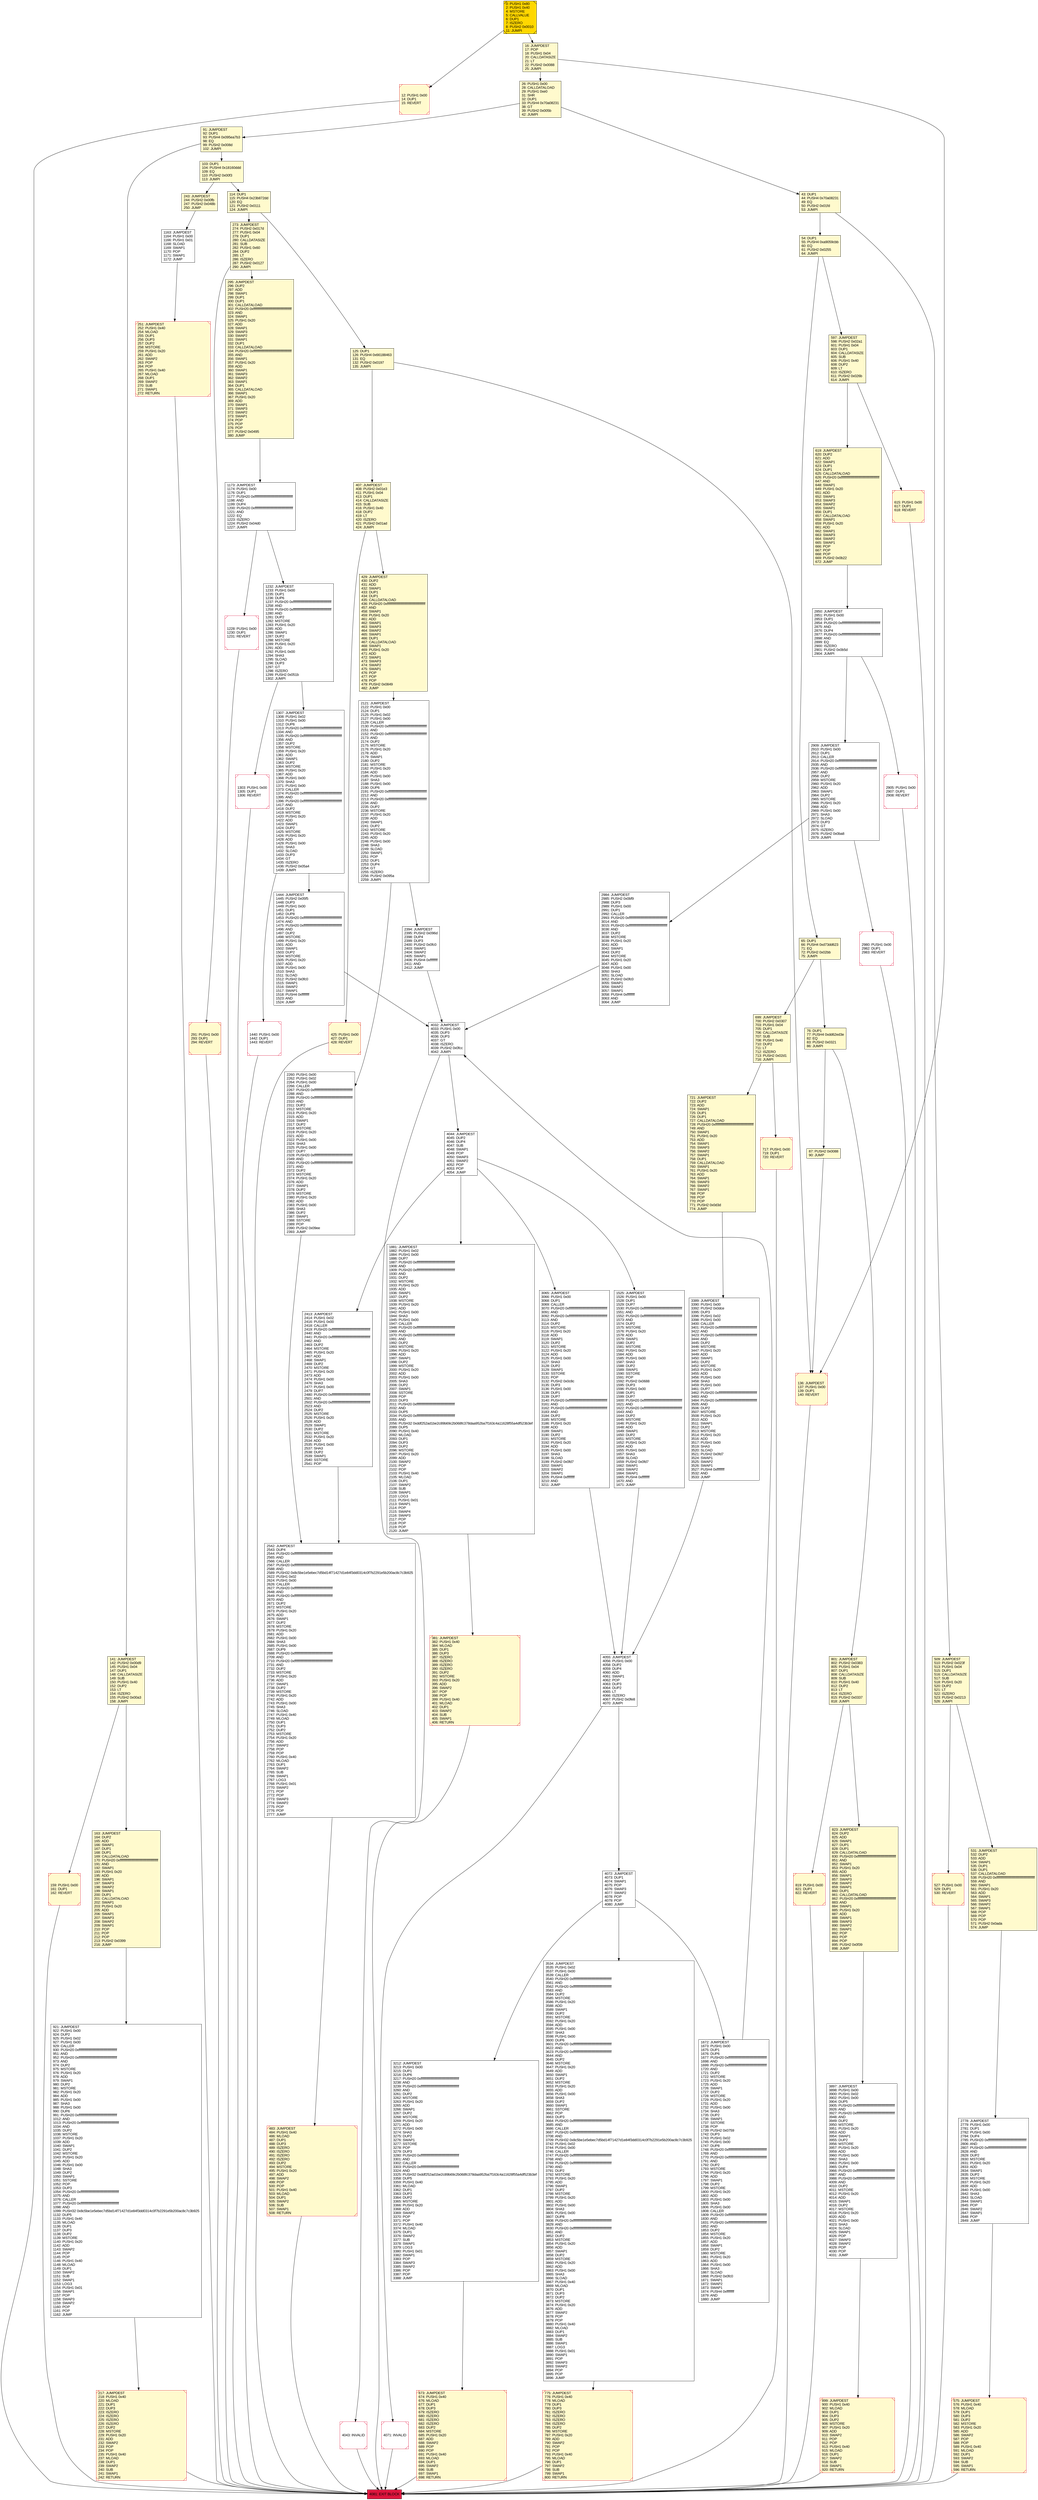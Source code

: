digraph G {
bgcolor=transparent rankdir=UD;
node [shape=box style=filled color=black fillcolor=white fontname=arial fontcolor=black];
2542 [label="2542: JUMPDEST\l2543: DUP4\l2544: PUSH20 0xffffffffffffffffffffffffffffffffffffffff\l2565: AND\l2566: CALLER\l2567: PUSH20 0xffffffffffffffffffffffffffffffffffffffff\l2588: AND\l2589: PUSH32 0x8c5be1e5ebec7d5bd14f71427d1e84f3dd0314c0f7b2291e5b200ac8c7c3b925\l2622: PUSH1 0x02\l2624: PUSH1 0x00\l2626: CALLER\l2627: PUSH20 0xffffffffffffffffffffffffffffffffffffffff\l2648: AND\l2649: PUSH20 0xffffffffffffffffffffffffffffffffffffffff\l2670: AND\l2671: DUP2\l2672: MSTORE\l2673: PUSH1 0x20\l2675: ADD\l2676: SWAP1\l2677: DUP2\l2678: MSTORE\l2679: PUSH1 0x20\l2681: ADD\l2682: PUSH1 0x00\l2684: SHA3\l2685: PUSH1 0x00\l2687: DUP9\l2688: PUSH20 0xffffffffffffffffffffffffffffffffffffffff\l2709: AND\l2710: PUSH20 0xffffffffffffffffffffffffffffffffffffffff\l2731: AND\l2732: DUP2\l2733: MSTORE\l2734: PUSH1 0x20\l2736: ADD\l2737: SWAP1\l2738: DUP2\l2739: MSTORE\l2740: PUSH1 0x20\l2742: ADD\l2743: PUSH1 0x00\l2745: SHA3\l2746: SLOAD\l2747: PUSH1 0x40\l2749: MLOAD\l2750: DUP1\l2751: DUP3\l2752: DUP2\l2753: MSTORE\l2754: PUSH1 0x20\l2756: ADD\l2757: SWAP2\l2758: POP\l2759: POP\l2760: PUSH1 0x40\l2762: MLOAD\l2763: DUP1\l2764: SWAP2\l2765: SUB\l2766: SWAP1\l2767: LOG3\l2768: PUSH1 0x01\l2770: SWAP2\l2771: POP\l2772: POP\l2773: SWAP3\l2774: SWAP2\l2775: POP\l2776: POP\l2777: JUMP\l" ];
1440 [label="1440: PUSH1 0x00\l1442: DUP1\l1443: REVERT\l" shape=Msquare color=crimson ];
1444 [label="1444: JUMPDEST\l1445: PUSH2 0x05f5\l1448: DUP3\l1449: PUSH1 0x00\l1451: DUP1\l1452: DUP8\l1453: PUSH20 0xffffffffffffffffffffffffffffffffffffffff\l1474: AND\l1475: PUSH20 0xffffffffffffffffffffffffffffffffffffffff\l1496: AND\l1497: DUP2\l1498: MSTORE\l1499: PUSH1 0x20\l1501: ADD\l1502: SWAP1\l1503: DUP2\l1504: MSTORE\l1505: PUSH1 0x20\l1507: ADD\l1508: PUSH1 0x00\l1510: SHA3\l1511: SLOAD\l1512: PUSH2 0x0fc0\l1515: SWAP1\l1516: SWAP2\l1517: SWAP1\l1518: PUSH4 0xffffffff\l1523: AND\l1524: JUMP\l" ];
291 [label="291: PUSH1 0x00\l293: DUP1\l294: REVERT\l" fillcolor=lemonchiffon shape=Msquare color=crimson ];
2980 [label="2980: PUSH1 0x00\l2982: DUP1\l2983: REVERT\l" shape=Msquare color=crimson ];
65 [label="65: DUP1\l66: PUSH4 0xd73dd623\l71: EQ\l72: PUSH2 0x02bb\l75: JUMPI\l" fillcolor=lemonchiffon ];
425 [label="425: PUSH1 0x00\l427: DUP1\l428: REVERT\l" fillcolor=lemonchiffon shape=Msquare color=crimson ];
1173 [label="1173: JUMPDEST\l1174: PUSH1 0x00\l1176: DUP1\l1177: PUSH20 0xffffffffffffffffffffffffffffffffffffffff\l1198: AND\l1199: DUP4\l1200: PUSH20 0xffffffffffffffffffffffffffffffffffffffff\l1221: AND\l1222: EQ\l1223: ISZERO\l1224: PUSH2 0x04d0\l1227: JUMPI\l" ];
575 [label="575: JUMPDEST\l576: PUSH1 0x40\l578: MLOAD\l579: DUP1\l580: DUP3\l581: DUP2\l582: MSTORE\l583: PUSH1 0x20\l585: ADD\l586: SWAP2\l587: POP\l588: POP\l589: PUSH1 0x40\l591: MLOAD\l592: DUP1\l593: SWAP2\l594: SUB\l595: SWAP1\l596: RETURN\l" fillcolor=lemonchiffon shape=Msquare color=crimson ];
136 [label="136: JUMPDEST\l137: PUSH1 0x00\l139: DUP1\l140: REVERT\l" fillcolor=lemonchiffon shape=Msquare color=crimson ];
819 [label="819: PUSH1 0x00\l821: DUP1\l822: REVERT\l" fillcolor=lemonchiffon shape=Msquare color=crimson ];
2260 [label="2260: PUSH1 0x00\l2262: PUSH1 0x02\l2264: PUSH1 0x00\l2266: CALLER\l2267: PUSH20 0xffffffffffffffffffffffffffffffffffffffff\l2288: AND\l2289: PUSH20 0xffffffffffffffffffffffffffffffffffffffff\l2310: AND\l2311: DUP2\l2312: MSTORE\l2313: PUSH1 0x20\l2315: ADD\l2316: SWAP1\l2317: DUP2\l2318: MSTORE\l2319: PUSH1 0x20\l2321: ADD\l2322: PUSH1 0x00\l2324: SHA3\l2325: PUSH1 0x00\l2327: DUP7\l2328: PUSH20 0xffffffffffffffffffffffffffffffffffffffff\l2349: AND\l2350: PUSH20 0xffffffffffffffffffffffffffffffffffffffff\l2371: AND\l2372: DUP2\l2373: MSTORE\l2374: PUSH1 0x20\l2376: ADD\l2377: SWAP1\l2378: DUP2\l2379: MSTORE\l2380: PUSH1 0x20\l2382: ADD\l2383: PUSH1 0x00\l2385: SHA3\l2386: DUP2\l2387: SWAP1\l2388: SSTORE\l2389: POP\l2390: PUSH2 0x09ee\l2393: JUMP\l" ];
163 [label="163: JUMPDEST\l164: DUP2\l165: ADD\l166: SWAP1\l167: DUP1\l168: DUP1\l169: CALLDATALOAD\l170: PUSH20 0xffffffffffffffffffffffffffffffffffffffff\l191: AND\l192: SWAP1\l193: PUSH1 0x20\l195: ADD\l196: SWAP1\l197: SWAP3\l198: SWAP2\l199: SWAP1\l200: DUP1\l201: CALLDATALOAD\l202: SWAP1\l203: PUSH1 0x20\l205: ADD\l206: SWAP1\l207: SWAP3\l208: SWAP2\l209: SWAP1\l210: POP\l211: POP\l212: POP\l213: PUSH2 0x0399\l216: JUMP\l" fillcolor=lemonchiffon ];
2909 [label="2909: JUMPDEST\l2910: PUSH1 0x00\l2912: DUP1\l2913: CALLER\l2914: PUSH20 0xffffffffffffffffffffffffffffffffffffffff\l2935: AND\l2936: PUSH20 0xffffffffffffffffffffffffffffffffffffffff\l2957: AND\l2958: DUP2\l2959: MSTORE\l2960: PUSH1 0x20\l2962: ADD\l2963: SWAP1\l2964: DUP2\l2965: MSTORE\l2966: PUSH1 0x20\l2968: ADD\l2969: PUSH1 0x00\l2971: SHA3\l2972: SLOAD\l2973: DUP3\l2974: GT\l2975: ISZERO\l2976: PUSH2 0x0ba8\l2979: JUMPI\l" ];
3065 [label="3065: JUMPDEST\l3066: PUSH1 0x00\l3068: DUP1\l3069: CALLER\l3070: PUSH20 0xffffffffffffffffffffffffffffffffffffffff\l3091: AND\l3092: PUSH20 0xffffffffffffffffffffffffffffffffffffffff\l3113: AND\l3114: DUP2\l3115: MSTORE\l3116: PUSH1 0x20\l3118: ADD\l3119: SWAP1\l3120: DUP2\l3121: MSTORE\l3122: PUSH1 0x20\l3124: ADD\l3125: PUSH1 0x00\l3127: SHA3\l3128: DUP2\l3129: SWAP1\l3130: SSTORE\l3131: POP\l3132: PUSH2 0x0c8c\l3135: DUP3\l3136: PUSH1 0x00\l3138: DUP1\l3139: DUP7\l3140: PUSH20 0xffffffffffffffffffffffffffffffffffffffff\l3161: AND\l3162: PUSH20 0xffffffffffffffffffffffffffffffffffffffff\l3183: AND\l3184: DUP2\l3185: MSTORE\l3186: PUSH1 0x20\l3188: ADD\l3189: SWAP1\l3190: DUP2\l3191: MSTORE\l3192: PUSH1 0x20\l3194: ADD\l3195: PUSH1 0x00\l3197: SHA3\l3198: SLOAD\l3199: PUSH2 0x0fd7\l3202: SWAP1\l3203: SWAP2\l3204: SWAP1\l3205: PUSH4 0xffffffff\l3210: AND\l3211: JUMP\l" ];
243 [label="243: JUMPDEST\l244: PUSH2 0x00fb\l247: PUSH2 0x048b\l250: JUMP\l" fillcolor=lemonchiffon ];
0 [label="0: PUSH1 0x80\l2: PUSH1 0x40\l4: MSTORE\l5: CALLVALUE\l6: DUP1\l7: ISZERO\l8: PUSH2 0x0010\l11: JUMPI\l" fillcolor=lemonchiffon shape=Msquare fillcolor=gold ];
4032 [label="4032: JUMPDEST\l4033: PUSH1 0x00\l4035: DUP3\l4036: DUP3\l4037: GT\l4038: ISZERO\l4039: PUSH2 0x0fcc\l4042: JUMPI\l" ];
429 [label="429: JUMPDEST\l430: DUP2\l431: ADD\l432: SWAP1\l433: DUP1\l434: DUP1\l435: CALLDATALOAD\l436: PUSH20 0xffffffffffffffffffffffffffffffffffffffff\l457: AND\l458: SWAP1\l459: PUSH1 0x20\l461: ADD\l462: SWAP1\l463: SWAP3\l464: SWAP2\l465: SWAP1\l466: DUP1\l467: CALLDATALOAD\l468: SWAP1\l469: PUSH1 0x20\l471: ADD\l472: SWAP1\l473: SWAP3\l474: SWAP2\l475: SWAP1\l476: POP\l477: POP\l478: POP\l479: PUSH2 0x0849\l482: JUMP\l" fillcolor=lemonchiffon ];
673 [label="673: JUMPDEST\l674: PUSH1 0x40\l676: MLOAD\l677: DUP1\l678: DUP3\l679: ISZERO\l680: ISZERO\l681: ISZERO\l682: ISZERO\l683: DUP2\l684: MSTORE\l685: PUSH1 0x20\l687: ADD\l688: SWAP2\l689: POP\l690: POP\l691: PUSH1 0x40\l693: MLOAD\l694: DUP1\l695: SWAP2\l696: SUB\l697: SWAP1\l698: RETURN\l" fillcolor=lemonchiffon shape=Msquare color=crimson ];
2850 [label="2850: JUMPDEST\l2851: PUSH1 0x00\l2853: DUP1\l2854: PUSH20 0xffffffffffffffffffffffffffffffffffffffff\l2875: AND\l2876: DUP4\l2877: PUSH20 0xffffffffffffffffffffffffffffffffffffffff\l2898: AND\l2899: EQ\l2900: ISZERO\l2901: PUSH2 0x0b5d\l2904: JUMPI\l" ];
1163 [label="1163: JUMPDEST\l1164: PUSH1 0x00\l1166: PUSH1 0x01\l1168: SLOAD\l1169: SWAP1\l1170: POP\l1171: SWAP1\l1172: JUMP\l" ];
295 [label="295: JUMPDEST\l296: DUP2\l297: ADD\l298: SWAP1\l299: DUP1\l300: DUP1\l301: CALLDATALOAD\l302: PUSH20 0xffffffffffffffffffffffffffffffffffffffff\l323: AND\l324: SWAP1\l325: PUSH1 0x20\l327: ADD\l328: SWAP1\l329: SWAP3\l330: SWAP2\l331: SWAP1\l332: DUP1\l333: CALLDATALOAD\l334: PUSH20 0xffffffffffffffffffffffffffffffffffffffff\l355: AND\l356: SWAP1\l357: PUSH1 0x20\l359: ADD\l360: SWAP1\l361: SWAP3\l362: SWAP2\l363: SWAP1\l364: DUP1\l365: CALLDATALOAD\l366: SWAP1\l367: PUSH1 0x20\l369: ADD\l370: SWAP1\l371: SWAP3\l372: SWAP2\l373: SWAP1\l374: POP\l375: POP\l376: POP\l377: PUSH2 0x0495\l380: JUMP\l" fillcolor=lemonchiffon ];
3897 [label="3897: JUMPDEST\l3898: PUSH1 0x00\l3900: PUSH1 0x02\l3902: PUSH1 0x00\l3904: DUP5\l3905: PUSH20 0xffffffffffffffffffffffffffffffffffffffff\l3926: AND\l3927: PUSH20 0xffffffffffffffffffffffffffffffffffffffff\l3948: AND\l3949: DUP2\l3950: MSTORE\l3951: PUSH1 0x20\l3953: ADD\l3954: SWAP1\l3955: DUP2\l3956: MSTORE\l3957: PUSH1 0x20\l3959: ADD\l3960: PUSH1 0x00\l3962: SHA3\l3963: PUSH1 0x00\l3965: DUP4\l3966: PUSH20 0xffffffffffffffffffffffffffffffffffffffff\l3987: AND\l3988: PUSH20 0xffffffffffffffffffffffffffffffffffffffff\l4009: AND\l4010: DUP2\l4011: MSTORE\l4012: PUSH1 0x20\l4014: ADD\l4015: SWAP1\l4016: DUP2\l4017: MSTORE\l4018: PUSH1 0x20\l4020: ADD\l4021: PUSH1 0x00\l4023: SHA3\l4024: SLOAD\l4025: SWAP1\l4026: POP\l4027: SWAP3\l4028: SWAP2\l4029: POP\l4030: POP\l4031: JUMP\l" ];
3534 [label="3534: JUMPDEST\l3535: PUSH1 0x02\l3537: PUSH1 0x00\l3539: CALLER\l3540: PUSH20 0xffffffffffffffffffffffffffffffffffffffff\l3561: AND\l3562: PUSH20 0xffffffffffffffffffffffffffffffffffffffff\l3583: AND\l3584: DUP2\l3585: MSTORE\l3586: PUSH1 0x20\l3588: ADD\l3589: SWAP1\l3590: DUP2\l3591: MSTORE\l3592: PUSH1 0x20\l3594: ADD\l3595: PUSH1 0x00\l3597: SHA3\l3598: PUSH1 0x00\l3600: DUP6\l3601: PUSH20 0xffffffffffffffffffffffffffffffffffffffff\l3622: AND\l3623: PUSH20 0xffffffffffffffffffffffffffffffffffffffff\l3644: AND\l3645: DUP2\l3646: MSTORE\l3647: PUSH1 0x20\l3649: ADD\l3650: SWAP1\l3651: DUP2\l3652: MSTORE\l3653: PUSH1 0x20\l3655: ADD\l3656: PUSH1 0x00\l3658: SHA3\l3659: DUP2\l3660: SWAP1\l3661: SSTORE\l3662: POP\l3663: DUP3\l3664: PUSH20 0xffffffffffffffffffffffffffffffffffffffff\l3685: AND\l3686: CALLER\l3687: PUSH20 0xffffffffffffffffffffffffffffffffffffffff\l3708: AND\l3709: PUSH32 0x8c5be1e5ebec7d5bd14f71427d1e84f3dd0314c0f7b2291e5b200ac8c7c3b925\l3742: PUSH1 0x02\l3744: PUSH1 0x00\l3746: CALLER\l3747: PUSH20 0xffffffffffffffffffffffffffffffffffffffff\l3768: AND\l3769: PUSH20 0xffffffffffffffffffffffffffffffffffffffff\l3790: AND\l3791: DUP2\l3792: MSTORE\l3793: PUSH1 0x20\l3795: ADD\l3796: SWAP1\l3797: DUP2\l3798: MSTORE\l3799: PUSH1 0x20\l3801: ADD\l3802: PUSH1 0x00\l3804: SHA3\l3805: PUSH1 0x00\l3807: DUP8\l3808: PUSH20 0xffffffffffffffffffffffffffffffffffffffff\l3829: AND\l3830: PUSH20 0xffffffffffffffffffffffffffffffffffffffff\l3851: AND\l3852: DUP2\l3853: MSTORE\l3854: PUSH1 0x20\l3856: ADD\l3857: SWAP1\l3858: DUP2\l3859: MSTORE\l3860: PUSH1 0x20\l3862: ADD\l3863: PUSH1 0x00\l3865: SHA3\l3866: SLOAD\l3867: PUSH1 0x40\l3869: MLOAD\l3870: DUP1\l3871: DUP3\l3872: DUP2\l3873: MSTORE\l3874: PUSH1 0x20\l3876: ADD\l3877: SWAP2\l3878: POP\l3879: POP\l3880: PUSH1 0x40\l3882: MLOAD\l3883: DUP1\l3884: SWAP2\l3885: SUB\l3886: SWAP1\l3887: LOG3\l3888: PUSH1 0x01\l3890: SWAP1\l3891: POP\l3892: SWAP3\l3893: SWAP2\l3894: POP\l3895: POP\l3896: JUMP\l" ];
1232 [label="1232: JUMPDEST\l1233: PUSH1 0x00\l1235: DUP1\l1236: DUP6\l1237: PUSH20 0xffffffffffffffffffffffffffffffffffffffff\l1258: AND\l1259: PUSH20 0xffffffffffffffffffffffffffffffffffffffff\l1280: AND\l1281: DUP2\l1282: MSTORE\l1283: PUSH1 0x20\l1285: ADD\l1286: SWAP1\l1287: DUP2\l1288: MSTORE\l1289: PUSH1 0x20\l1291: ADD\l1292: PUSH1 0x00\l1294: SHA3\l1295: SLOAD\l1296: DUP3\l1297: GT\l1298: ISZERO\l1299: PUSH2 0x051b\l1302: JUMPI\l" ];
114 [label="114: DUP1\l115: PUSH4 0x23b872dd\l120: EQ\l121: PUSH2 0x0111\l124: JUMPI\l" fillcolor=lemonchiffon ];
103 [label="103: DUP1\l104: PUSH4 0x18160ddd\l109: EQ\l110: PUSH2 0x00f3\l113: JUMPI\l" fillcolor=lemonchiffon ];
1881 [label="1881: JUMPDEST\l1882: PUSH1 0x02\l1884: PUSH1 0x00\l1886: DUP7\l1887: PUSH20 0xffffffffffffffffffffffffffffffffffffffff\l1908: AND\l1909: PUSH20 0xffffffffffffffffffffffffffffffffffffffff\l1930: AND\l1931: DUP2\l1932: MSTORE\l1933: PUSH1 0x20\l1935: ADD\l1936: SWAP1\l1937: DUP2\l1938: MSTORE\l1939: PUSH1 0x20\l1941: ADD\l1942: PUSH1 0x00\l1944: SHA3\l1945: PUSH1 0x00\l1947: CALLER\l1948: PUSH20 0xffffffffffffffffffffffffffffffffffffffff\l1969: AND\l1970: PUSH20 0xffffffffffffffffffffffffffffffffffffffff\l1991: AND\l1992: DUP2\l1993: MSTORE\l1994: PUSH1 0x20\l1996: ADD\l1997: SWAP1\l1998: DUP2\l1999: MSTORE\l2000: PUSH1 0x20\l2002: ADD\l2003: PUSH1 0x00\l2005: SHA3\l2006: DUP2\l2007: SWAP1\l2008: SSTORE\l2009: POP\l2010: DUP3\l2011: PUSH20 0xffffffffffffffffffffffffffffffffffffffff\l2032: AND\l2033: DUP5\l2034: PUSH20 0xffffffffffffffffffffffffffffffffffffffff\l2055: AND\l2056: PUSH32 0xddf252ad1be2c89b69c2b068fc378daa952ba7f163c4a11628f55a4df523b3ef\l2089: DUP5\l2090: PUSH1 0x40\l2092: MLOAD\l2093: DUP1\l2094: DUP3\l2095: DUP2\l2096: MSTORE\l2097: PUSH1 0x20\l2099: ADD\l2100: SWAP2\l2101: POP\l2102: POP\l2103: PUSH1 0x40\l2105: MLOAD\l2106: DUP1\l2107: SWAP2\l2108: SUB\l2109: SWAP1\l2110: LOG3\l2111: PUSH1 0x01\l2113: SWAP1\l2114: POP\l2115: SWAP4\l2116: SWAP3\l2117: POP\l2118: POP\l2119: POP\l2120: JUMP\l" ];
2413 [label="2413: JUMPDEST\l2414: PUSH1 0x02\l2416: PUSH1 0x00\l2418: CALLER\l2419: PUSH20 0xffffffffffffffffffffffffffffffffffffffff\l2440: AND\l2441: PUSH20 0xffffffffffffffffffffffffffffffffffffffff\l2462: AND\l2463: DUP2\l2464: MSTORE\l2465: PUSH1 0x20\l2467: ADD\l2468: SWAP1\l2469: DUP2\l2470: MSTORE\l2471: PUSH1 0x20\l2473: ADD\l2474: PUSH1 0x00\l2476: SHA3\l2477: PUSH1 0x00\l2479: DUP7\l2480: PUSH20 0xffffffffffffffffffffffffffffffffffffffff\l2501: AND\l2502: PUSH20 0xffffffffffffffffffffffffffffffffffffffff\l2523: AND\l2524: DUP2\l2525: MSTORE\l2526: PUSH1 0x20\l2528: ADD\l2529: SWAP1\l2530: DUP2\l2531: MSTORE\l2532: PUSH1 0x20\l2534: ADD\l2535: PUSH1 0x00\l2537: SHA3\l2538: DUP2\l2539: SWAP1\l2540: SSTORE\l2541: POP\l" ];
2394 [label="2394: JUMPDEST\l2395: PUSH2 0x096d\l2398: DUP4\l2399: DUP3\l2400: PUSH2 0x0fc0\l2403: SWAP1\l2404: SWAP2\l2405: SWAP1\l2406: PUSH4 0xffffffff\l2411: AND\l2412: JUMP\l" ];
12 [label="12: PUSH1 0x00\l14: DUP1\l15: REVERT\l" fillcolor=lemonchiffon shape=Msquare color=crimson ];
527 [label="527: PUSH1 0x00\l529: DUP1\l530: REVERT\l" fillcolor=lemonchiffon shape=Msquare color=crimson ];
899 [label="899: JUMPDEST\l900: PUSH1 0x40\l902: MLOAD\l903: DUP1\l904: DUP3\l905: DUP2\l906: MSTORE\l907: PUSH1 0x20\l909: ADD\l910: SWAP2\l911: POP\l912: POP\l913: PUSH1 0x40\l915: MLOAD\l916: DUP1\l917: SWAP2\l918: SUB\l919: SWAP1\l920: RETURN\l" fillcolor=lemonchiffon shape=Msquare color=crimson ];
273 [label="273: JUMPDEST\l274: PUSH2 0x017d\l277: PUSH1 0x04\l279: DUP1\l280: CALLDATASIZE\l281: SUB\l282: PUSH1 0x60\l284: DUP2\l285: LT\l286: ISZERO\l287: PUSH2 0x0127\l290: JUMPI\l" fillcolor=lemonchiffon ];
26 [label="26: PUSH1 0x00\l28: CALLDATALOAD\l29: PUSH1 0xe0\l31: SHR\l32: DUP1\l33: PUSH4 0x70a08231\l38: GT\l39: PUSH2 0x005b\l42: JUMPI\l" fillcolor=lemonchiffon ];
1303 [label="1303: PUSH1 0x00\l1305: DUP1\l1306: REVERT\l" shape=Msquare color=crimson ];
141 [label="141: JUMPDEST\l142: PUSH2 0x00d9\l145: PUSH1 0x04\l147: DUP1\l148: CALLDATASIZE\l149: SUB\l150: PUSH1 0x40\l152: DUP2\l153: LT\l154: ISZERO\l155: PUSH2 0x00a3\l158: JUMPI\l" fillcolor=lemonchiffon ];
775 [label="775: JUMPDEST\l776: PUSH1 0x40\l778: MLOAD\l779: DUP1\l780: DUP3\l781: ISZERO\l782: ISZERO\l783: ISZERO\l784: ISZERO\l785: DUP2\l786: MSTORE\l787: PUSH1 0x20\l789: ADD\l790: SWAP2\l791: POP\l792: POP\l793: PUSH1 0x40\l795: MLOAD\l796: DUP1\l797: SWAP2\l798: SUB\l799: SWAP1\l800: RETURN\l" fillcolor=lemonchiffon shape=Msquare color=crimson ];
823 [label="823: JUMPDEST\l824: DUP2\l825: ADD\l826: SWAP1\l827: DUP1\l828: DUP1\l829: CALLDATALOAD\l830: PUSH20 0xffffffffffffffffffffffffffffffffffffffff\l851: AND\l852: SWAP1\l853: PUSH1 0x20\l855: ADD\l856: SWAP1\l857: SWAP3\l858: SWAP2\l859: SWAP1\l860: DUP1\l861: CALLDATALOAD\l862: PUSH20 0xffffffffffffffffffffffffffffffffffffffff\l883: AND\l884: SWAP1\l885: PUSH1 0x20\l887: ADD\l888: SWAP1\l889: SWAP3\l890: SWAP2\l891: SWAP1\l892: POP\l893: POP\l894: POP\l895: PUSH2 0x0f39\l898: JUMP\l" fillcolor=lemonchiffon ];
4055 [label="4055: JUMPDEST\l4056: PUSH1 0x00\l4058: DUP2\l4059: DUP4\l4060: ADD\l4061: SWAP1\l4062: POP\l4063: DUP3\l4064: DUP2\l4065: LT\l4066: ISZERO\l4067: PUSH2 0x0fe8\l4070: JUMPI\l" ];
2121 [label="2121: JUMPDEST\l2122: PUSH1 0x00\l2124: DUP1\l2125: PUSH1 0x02\l2127: PUSH1 0x00\l2129: CALLER\l2130: PUSH20 0xffffffffffffffffffffffffffffffffffffffff\l2151: AND\l2152: PUSH20 0xffffffffffffffffffffffffffffffffffffffff\l2173: AND\l2174: DUP2\l2175: MSTORE\l2176: PUSH1 0x20\l2178: ADD\l2179: SWAP1\l2180: DUP2\l2181: MSTORE\l2182: PUSH1 0x20\l2184: ADD\l2185: PUSH1 0x00\l2187: SHA3\l2188: PUSH1 0x00\l2190: DUP6\l2191: PUSH20 0xffffffffffffffffffffffffffffffffffffffff\l2212: AND\l2213: PUSH20 0xffffffffffffffffffffffffffffffffffffffff\l2234: AND\l2235: DUP2\l2236: MSTORE\l2237: PUSH1 0x20\l2239: ADD\l2240: SWAP1\l2241: DUP2\l2242: MSTORE\l2243: PUSH1 0x20\l2245: ADD\l2246: PUSH1 0x00\l2248: SHA3\l2249: SLOAD\l2250: SWAP1\l2251: POP\l2252: DUP1\l2253: DUP4\l2254: GT\l2255: ISZERO\l2256: PUSH2 0x095a\l2259: JUMPI\l" ];
159 [label="159: PUSH1 0x00\l161: DUP1\l162: REVERT\l" fillcolor=lemonchiffon shape=Msquare color=crimson ];
3389 [label="3389: JUMPDEST\l3390: PUSH1 0x00\l3392: PUSH2 0x0dce\l3395: DUP3\l3396: PUSH1 0x02\l3398: PUSH1 0x00\l3400: CALLER\l3401: PUSH20 0xffffffffffffffffffffffffffffffffffffffff\l3422: AND\l3423: PUSH20 0xffffffffffffffffffffffffffffffffffffffff\l3444: AND\l3445: DUP2\l3446: MSTORE\l3447: PUSH1 0x20\l3449: ADD\l3450: SWAP1\l3451: DUP2\l3452: MSTORE\l3453: PUSH1 0x20\l3455: ADD\l3456: PUSH1 0x00\l3458: SHA3\l3459: PUSH1 0x00\l3461: DUP7\l3462: PUSH20 0xffffffffffffffffffffffffffffffffffffffff\l3483: AND\l3484: PUSH20 0xffffffffffffffffffffffffffffffffffffffff\l3505: AND\l3506: DUP2\l3507: MSTORE\l3508: PUSH1 0x20\l3510: ADD\l3511: SWAP1\l3512: DUP2\l3513: MSTORE\l3514: PUSH1 0x20\l3516: ADD\l3517: PUSH1 0x00\l3519: SHA3\l3520: SLOAD\l3521: PUSH2 0x0fd7\l3524: SWAP1\l3525: SWAP2\l3526: SWAP1\l3527: PUSH4 0xffffffff\l3532: AND\l3533: JUMP\l" ];
381 [label="381: JUMPDEST\l382: PUSH1 0x40\l384: MLOAD\l385: DUP1\l386: DUP3\l387: ISZERO\l388: ISZERO\l389: ISZERO\l390: ISZERO\l391: DUP2\l392: MSTORE\l393: PUSH1 0x20\l395: ADD\l396: SWAP2\l397: POP\l398: POP\l399: PUSH1 0x40\l401: MLOAD\l402: DUP1\l403: SWAP2\l404: SUB\l405: SWAP1\l406: RETURN\l" fillcolor=lemonchiffon shape=Msquare color=crimson ];
1672 [label="1672: JUMPDEST\l1673: PUSH1 0x00\l1675: DUP1\l1676: DUP6\l1677: PUSH20 0xffffffffffffffffffffffffffffffffffffffff\l1698: AND\l1699: PUSH20 0xffffffffffffffffffffffffffffffffffffffff\l1720: AND\l1721: DUP2\l1722: MSTORE\l1723: PUSH1 0x20\l1725: ADD\l1726: SWAP1\l1727: DUP2\l1728: MSTORE\l1729: PUSH1 0x20\l1731: ADD\l1732: PUSH1 0x00\l1734: SHA3\l1735: DUP2\l1736: SWAP1\l1737: SSTORE\l1738: POP\l1739: PUSH2 0x0759\l1742: DUP3\l1743: PUSH1 0x02\l1745: PUSH1 0x00\l1747: DUP8\l1748: PUSH20 0xffffffffffffffffffffffffffffffffffffffff\l1769: AND\l1770: PUSH20 0xffffffffffffffffffffffffffffffffffffffff\l1791: AND\l1792: DUP2\l1793: MSTORE\l1794: PUSH1 0x20\l1796: ADD\l1797: SWAP1\l1798: DUP2\l1799: MSTORE\l1800: PUSH1 0x20\l1802: ADD\l1803: PUSH1 0x00\l1805: SHA3\l1806: PUSH1 0x00\l1808: CALLER\l1809: PUSH20 0xffffffffffffffffffffffffffffffffffffffff\l1830: AND\l1831: PUSH20 0xffffffffffffffffffffffffffffffffffffffff\l1852: AND\l1853: DUP2\l1854: MSTORE\l1855: PUSH1 0x20\l1857: ADD\l1858: SWAP1\l1859: DUP2\l1860: MSTORE\l1861: PUSH1 0x20\l1863: ADD\l1864: PUSH1 0x00\l1866: SHA3\l1867: SLOAD\l1868: PUSH2 0x0fc0\l1871: SWAP1\l1872: SWAP2\l1873: SWAP1\l1874: PUSH4 0xffffffff\l1879: AND\l1880: JUMP\l" ];
619 [label="619: JUMPDEST\l620: DUP2\l621: ADD\l622: SWAP1\l623: DUP1\l624: DUP1\l625: CALLDATALOAD\l626: PUSH20 0xffffffffffffffffffffffffffffffffffffffff\l647: AND\l648: SWAP1\l649: PUSH1 0x20\l651: ADD\l652: SWAP1\l653: SWAP3\l654: SWAP2\l655: SWAP1\l656: DUP1\l657: CALLDATALOAD\l658: SWAP1\l659: PUSH1 0x20\l661: ADD\l662: SWAP1\l663: SWAP3\l664: SWAP2\l665: SWAP1\l666: POP\l667: POP\l668: POP\l669: PUSH2 0x0b22\l672: JUMP\l" fillcolor=lemonchiffon ];
2984 [label="2984: JUMPDEST\l2985: PUSH2 0x0bf9\l2988: DUP3\l2989: PUSH1 0x00\l2991: DUP1\l2992: CALLER\l2993: PUSH20 0xffffffffffffffffffffffffffffffffffffffff\l3014: AND\l3015: PUSH20 0xffffffffffffffffffffffffffffffffffffffff\l3036: AND\l3037: DUP2\l3038: MSTORE\l3039: PUSH1 0x20\l3041: ADD\l3042: SWAP1\l3043: DUP2\l3044: MSTORE\l3045: PUSH1 0x20\l3047: ADD\l3048: PUSH1 0x00\l3050: SHA3\l3051: SLOAD\l3052: PUSH2 0x0fc0\l3055: SWAP1\l3056: SWAP2\l3057: SWAP1\l3058: PUSH4 0xffffffff\l3063: AND\l3064: JUMP\l" ];
699 [label="699: JUMPDEST\l700: PUSH2 0x0307\l703: PUSH1 0x04\l705: DUP1\l706: CALLDATASIZE\l707: SUB\l708: PUSH1 0x40\l710: DUP2\l711: LT\l712: ISZERO\l713: PUSH2 0x02d1\l716: JUMPI\l" fillcolor=lemonchiffon ];
407 [label="407: JUMPDEST\l408: PUSH2 0x01e3\l411: PUSH1 0x04\l413: DUP1\l414: CALLDATASIZE\l415: SUB\l416: PUSH1 0x40\l418: DUP2\l419: LT\l420: ISZERO\l421: PUSH2 0x01ad\l424: JUMPI\l" fillcolor=lemonchiffon ];
615 [label="615: PUSH1 0x00\l617: DUP1\l618: REVERT\l" fillcolor=lemonchiffon shape=Msquare color=crimson ];
251 [label="251: JUMPDEST\l252: PUSH1 0x40\l254: MLOAD\l255: DUP1\l256: DUP3\l257: DUP2\l258: MSTORE\l259: PUSH1 0x20\l261: ADD\l262: SWAP2\l263: POP\l264: POP\l265: PUSH1 0x40\l267: MLOAD\l268: DUP1\l269: SWAP2\l270: SUB\l271: SWAP1\l272: RETURN\l" fillcolor=lemonchiffon shape=Msquare color=crimson ];
43 [label="43: DUP1\l44: PUSH4 0x70a08231\l49: EQ\l50: PUSH2 0x01fd\l53: JUMPI\l" fillcolor=lemonchiffon ];
2778 [label="2778: JUMPDEST\l2779: PUSH1 0x00\l2781: DUP1\l2782: PUSH1 0x00\l2784: DUP4\l2785: PUSH20 0xffffffffffffffffffffffffffffffffffffffff\l2806: AND\l2807: PUSH20 0xffffffffffffffffffffffffffffffffffffffff\l2828: AND\l2829: DUP2\l2830: MSTORE\l2831: PUSH1 0x20\l2833: ADD\l2834: SWAP1\l2835: DUP2\l2836: MSTORE\l2837: PUSH1 0x20\l2839: ADD\l2840: PUSH1 0x00\l2842: SHA3\l2843: SLOAD\l2844: SWAP1\l2845: POP\l2846: SWAP2\l2847: SWAP1\l2848: POP\l2849: JUMP\l" ];
509 [label="509: JUMPDEST\l510: PUSH2 0x023f\l513: PUSH1 0x04\l515: DUP1\l516: CALLDATASIZE\l517: SUB\l518: PUSH1 0x20\l520: DUP2\l521: LT\l522: ISZERO\l523: PUSH2 0x0213\l526: JUMPI\l" fillcolor=lemonchiffon ];
1525 [label="1525: JUMPDEST\l1526: PUSH1 0x00\l1528: DUP1\l1529: DUP7\l1530: PUSH20 0xffffffffffffffffffffffffffffffffffffffff\l1551: AND\l1552: PUSH20 0xffffffffffffffffffffffffffffffffffffffff\l1573: AND\l1574: DUP2\l1575: MSTORE\l1576: PUSH1 0x20\l1578: ADD\l1579: SWAP1\l1580: DUP2\l1581: MSTORE\l1582: PUSH1 0x20\l1584: ADD\l1585: PUSH1 0x00\l1587: SHA3\l1588: DUP2\l1589: SWAP1\l1590: SSTORE\l1591: POP\l1592: PUSH2 0x0688\l1595: DUP3\l1596: PUSH1 0x00\l1598: DUP1\l1599: DUP7\l1600: PUSH20 0xffffffffffffffffffffffffffffffffffffffff\l1621: AND\l1622: PUSH20 0xffffffffffffffffffffffffffffffffffffffff\l1643: AND\l1644: DUP2\l1645: MSTORE\l1646: PUSH1 0x20\l1648: ADD\l1649: SWAP1\l1650: DUP2\l1651: MSTORE\l1652: PUSH1 0x20\l1654: ADD\l1655: PUSH1 0x00\l1657: SHA3\l1658: SLOAD\l1659: PUSH2 0x0fd7\l1662: SWAP1\l1663: SWAP2\l1664: SWAP1\l1665: PUSH4 0xffffffff\l1670: AND\l1671: JUMP\l" ];
3212 [label="3212: JUMPDEST\l3213: PUSH1 0x00\l3215: DUP1\l3216: DUP6\l3217: PUSH20 0xffffffffffffffffffffffffffffffffffffffff\l3238: AND\l3239: PUSH20 0xffffffffffffffffffffffffffffffffffffffff\l3260: AND\l3261: DUP2\l3262: MSTORE\l3263: PUSH1 0x20\l3265: ADD\l3266: SWAP1\l3267: DUP2\l3268: MSTORE\l3269: PUSH1 0x20\l3271: ADD\l3272: PUSH1 0x00\l3274: SHA3\l3275: DUP2\l3276: SWAP1\l3277: SSTORE\l3278: POP\l3279: DUP3\l3280: PUSH20 0xffffffffffffffffffffffffffffffffffffffff\l3301: AND\l3302: CALLER\l3303: PUSH20 0xffffffffffffffffffffffffffffffffffffffff\l3324: AND\l3325: PUSH32 0xddf252ad1be2c89b69c2b068fc378daa952ba7f163c4a11628f55a4df523b3ef\l3358: DUP5\l3359: PUSH1 0x40\l3361: MLOAD\l3362: DUP1\l3363: DUP3\l3364: DUP2\l3365: MSTORE\l3366: PUSH1 0x20\l3368: ADD\l3369: SWAP2\l3370: POP\l3371: POP\l3372: PUSH1 0x40\l3374: MLOAD\l3375: DUP1\l3376: SWAP2\l3377: SUB\l3378: SWAP1\l3379: LOG3\l3380: PUSH1 0x01\l3382: SWAP1\l3383: POP\l3384: SWAP3\l3385: SWAP2\l3386: POP\l3387: POP\l3388: JUMP\l" ];
921 [label="921: JUMPDEST\l922: PUSH1 0x00\l924: DUP2\l925: PUSH1 0x02\l927: PUSH1 0x00\l929: CALLER\l930: PUSH20 0xffffffffffffffffffffffffffffffffffffffff\l951: AND\l952: PUSH20 0xffffffffffffffffffffffffffffffffffffffff\l973: AND\l974: DUP2\l975: MSTORE\l976: PUSH1 0x20\l978: ADD\l979: SWAP1\l980: DUP2\l981: MSTORE\l982: PUSH1 0x20\l984: ADD\l985: PUSH1 0x00\l987: SHA3\l988: PUSH1 0x00\l990: DUP6\l991: PUSH20 0xffffffffffffffffffffffffffffffffffffffff\l1012: AND\l1013: PUSH20 0xffffffffffffffffffffffffffffffffffffffff\l1034: AND\l1035: DUP2\l1036: MSTORE\l1037: PUSH1 0x20\l1039: ADD\l1040: SWAP1\l1041: DUP2\l1042: MSTORE\l1043: PUSH1 0x20\l1045: ADD\l1046: PUSH1 0x00\l1048: SHA3\l1049: DUP2\l1050: SWAP1\l1051: SSTORE\l1052: POP\l1053: DUP3\l1054: PUSH20 0xffffffffffffffffffffffffffffffffffffffff\l1075: AND\l1076: CALLER\l1077: PUSH20 0xffffffffffffffffffffffffffffffffffffffff\l1098: AND\l1099: PUSH32 0x8c5be1e5ebec7d5bd14f71427d1e84f3dd0314c0f7b2291e5b200ac8c7c3b925\l1132: DUP5\l1133: PUSH1 0x40\l1135: MLOAD\l1136: DUP1\l1137: DUP3\l1138: DUP2\l1139: MSTORE\l1140: PUSH1 0x20\l1142: ADD\l1143: SWAP2\l1144: POP\l1145: POP\l1146: PUSH1 0x40\l1148: MLOAD\l1149: DUP1\l1150: SWAP2\l1151: SUB\l1152: SWAP1\l1153: LOG3\l1154: PUSH1 0x01\l1156: SWAP1\l1157: POP\l1158: SWAP3\l1159: SWAP2\l1160: POP\l1161: POP\l1162: JUMP\l" ];
4071 [label="4071: INVALID\l" shape=Msquare color=crimson ];
483 [label="483: JUMPDEST\l484: PUSH1 0x40\l486: MLOAD\l487: DUP1\l488: DUP3\l489: ISZERO\l490: ISZERO\l491: ISZERO\l492: ISZERO\l493: DUP2\l494: MSTORE\l495: PUSH1 0x20\l497: ADD\l498: SWAP2\l499: POP\l500: POP\l501: PUSH1 0x40\l503: MLOAD\l504: DUP1\l505: SWAP2\l506: SUB\l507: SWAP1\l508: RETURN\l" fillcolor=lemonchiffon shape=Msquare color=crimson ];
597 [label="597: JUMPDEST\l598: PUSH2 0x02a1\l601: PUSH1 0x04\l603: DUP1\l604: CALLDATASIZE\l605: SUB\l606: PUSH1 0x40\l608: DUP2\l609: LT\l610: ISZERO\l611: PUSH2 0x026b\l614: JUMPI\l" fillcolor=lemonchiffon ];
217 [label="217: JUMPDEST\l218: PUSH1 0x40\l220: MLOAD\l221: DUP1\l222: DUP3\l223: ISZERO\l224: ISZERO\l225: ISZERO\l226: ISZERO\l227: DUP2\l228: MSTORE\l229: PUSH1 0x20\l231: ADD\l232: SWAP2\l233: POP\l234: POP\l235: PUSH1 0x40\l237: MLOAD\l238: DUP1\l239: SWAP2\l240: SUB\l241: SWAP1\l242: RETURN\l" fillcolor=lemonchiffon shape=Msquare color=crimson ];
91 [label="91: JUMPDEST\l92: DUP1\l93: PUSH4 0x095ea7b3\l98: EQ\l99: PUSH2 0x008d\l102: JUMPI\l" fillcolor=lemonchiffon ];
125 [label="125: DUP1\l126: PUSH4 0x66188463\l131: EQ\l132: PUSH2 0x0197\l135: JUMPI\l" fillcolor=lemonchiffon ];
531 [label="531: JUMPDEST\l532: DUP2\l533: ADD\l534: SWAP1\l535: DUP1\l536: DUP1\l537: CALLDATALOAD\l538: PUSH20 0xffffffffffffffffffffffffffffffffffffffff\l559: AND\l560: SWAP1\l561: PUSH1 0x20\l563: ADD\l564: SWAP1\l565: SWAP3\l566: SWAP2\l567: SWAP1\l568: POP\l569: POP\l570: POP\l571: PUSH2 0x0ada\l574: JUMP\l" fillcolor=lemonchiffon ];
4072 [label="4072: JUMPDEST\l4073: DUP1\l4074: SWAP1\l4075: POP\l4076: SWAP3\l4077: SWAP2\l4078: POP\l4079: POP\l4080: JUMP\l" ];
801 [label="801: JUMPDEST\l802: PUSH2 0x0383\l805: PUSH1 0x04\l807: DUP1\l808: CALLDATASIZE\l809: SUB\l810: PUSH1 0x40\l812: DUP2\l813: LT\l814: ISZERO\l815: PUSH2 0x0337\l818: JUMPI\l" fillcolor=lemonchiffon ];
717 [label="717: PUSH1 0x00\l719: DUP1\l720: REVERT\l" fillcolor=lemonchiffon shape=Msquare color=crimson ];
1228 [label="1228: PUSH1 0x00\l1230: DUP1\l1231: REVERT\l" shape=Msquare color=crimson ];
54 [label="54: DUP1\l55: PUSH4 0xa9059cbb\l60: EQ\l61: PUSH2 0x0255\l64: JUMPI\l" fillcolor=lemonchiffon ];
4081 [label="4081: EXIT BLOCK\l" fillcolor=crimson ];
87 [label="87: PUSH2 0x0088\l90: JUMP\l" fillcolor=lemonchiffon ];
16 [label="16: JUMPDEST\l17: POP\l18: PUSH1 0x04\l20: CALLDATASIZE\l21: LT\l22: PUSH2 0x0088\l25: JUMPI\l" fillcolor=lemonchiffon ];
76 [label="76: DUP1\l77: PUSH4 0xdd62ed3e\l82: EQ\l83: PUSH2 0x0321\l86: JUMPI\l" fillcolor=lemonchiffon ];
4043 [label="4043: INVALID\l" shape=Msquare color=crimson ];
721 [label="721: JUMPDEST\l722: DUP2\l723: ADD\l724: SWAP1\l725: DUP1\l726: DUP1\l727: CALLDATALOAD\l728: PUSH20 0xffffffffffffffffffffffffffffffffffffffff\l749: AND\l750: SWAP1\l751: PUSH1 0x20\l753: ADD\l754: SWAP1\l755: SWAP3\l756: SWAP2\l757: SWAP1\l758: DUP1\l759: CALLDATALOAD\l760: SWAP1\l761: PUSH1 0x20\l763: ADD\l764: SWAP1\l765: SWAP3\l766: SWAP2\l767: SWAP1\l768: POP\l769: POP\l770: POP\l771: PUSH2 0x0d3d\l774: JUMP\l" fillcolor=lemonchiffon ];
4044 [label="4044: JUMPDEST\l4045: DUP2\l4046: DUP4\l4047: SUB\l4048: SWAP1\l4049: POP\l4050: SWAP3\l4051: SWAP2\l4052: POP\l4053: POP\l4054: JUMP\l" ];
2905 [label="2905: PUSH1 0x00\l2907: DUP1\l2908: REVERT\l" shape=Msquare color=crimson ];
1307 [label="1307: JUMPDEST\l1308: PUSH1 0x02\l1310: PUSH1 0x00\l1312: DUP6\l1313: PUSH20 0xffffffffffffffffffffffffffffffffffffffff\l1334: AND\l1335: PUSH20 0xffffffffffffffffffffffffffffffffffffffff\l1356: AND\l1357: DUP2\l1358: MSTORE\l1359: PUSH1 0x20\l1361: ADD\l1362: SWAP1\l1363: DUP2\l1364: MSTORE\l1365: PUSH1 0x20\l1367: ADD\l1368: PUSH1 0x00\l1370: SHA3\l1371: PUSH1 0x00\l1373: CALLER\l1374: PUSH20 0xffffffffffffffffffffffffffffffffffffffff\l1395: AND\l1396: PUSH20 0xffffffffffffffffffffffffffffffffffffffff\l1417: AND\l1418: DUP2\l1419: MSTORE\l1420: PUSH1 0x20\l1422: ADD\l1423: SWAP1\l1424: DUP2\l1425: MSTORE\l1426: PUSH1 0x20\l1428: ADD\l1429: PUSH1 0x00\l1431: SHA3\l1432: SLOAD\l1433: DUP3\l1434: GT\l1435: ISZERO\l1436: PUSH2 0x05a4\l1439: JUMPI\l" ];
3389 -> 4055;
243 -> 1163;
2905 -> 4081;
2850 -> 2909;
103 -> 114;
273 -> 295;
2121 -> 2394;
1232 -> 1303;
2260 -> 2542;
217 -> 4081;
114 -> 273;
823 -> 3897;
1444 -> 4032;
3534 -> 775;
429 -> 2121;
597 -> 619;
531 -> 2778;
43 -> 54;
1173 -> 1232;
483 -> 4081;
103 -> 243;
2394 -> 4032;
699 -> 721;
615 -> 4081;
509 -> 531;
16 -> 26;
114 -> 125;
1303 -> 4081;
721 -> 3389;
163 -> 921;
4055 -> 4072;
26 -> 91;
2909 -> 2984;
1163 -> 251;
1232 -> 1307;
407 -> 429;
2984 -> 4032;
12 -> 4081;
4044 -> 1881;
4044 -> 2413;
91 -> 141;
527 -> 4081;
819 -> 4081;
2850 -> 2905;
673 -> 4081;
4032 -> 4044;
291 -> 4081;
16 -> 136;
136 -> 4081;
575 -> 4081;
1307 -> 1444;
26 -> 43;
4043 -> 4081;
141 -> 159;
76 -> 87;
54 -> 597;
2909 -> 2980;
3897 -> 899;
43 -> 509;
1228 -> 4081;
717 -> 4081;
76 -> 801;
125 -> 407;
597 -> 615;
4044 -> 1525;
2413 -> 2542;
4071 -> 4081;
4072 -> 1672;
141 -> 163;
2121 -> 2260;
295 -> 1173;
699 -> 717;
3065 -> 4055;
273 -> 291;
381 -> 4081;
0 -> 12;
4072 -> 3212;
251 -> 4081;
921 -> 217;
899 -> 4081;
2778 -> 575;
65 -> 699;
4072 -> 3534;
775 -> 4081;
407 -> 425;
91 -> 103;
159 -> 4081;
3212 -> 673;
801 -> 823;
1672 -> 4032;
619 -> 2850;
2542 -> 483;
1173 -> 1228;
4044 -> 3065;
4055 -> 4071;
1881 -> 381;
54 -> 65;
1525 -> 4055;
125 -> 136;
0 -> 16;
4032 -> 4043;
1440 -> 4081;
65 -> 76;
2980 -> 4081;
425 -> 4081;
801 -> 819;
1307 -> 1440;
87 -> 136;
509 -> 527;
}